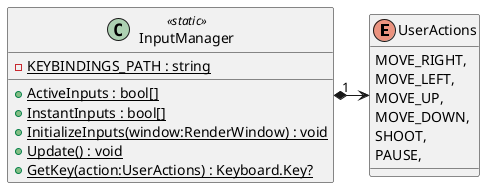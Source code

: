 @startuml
enum UserActions {
    MOVE_RIGHT,
    MOVE_LEFT,
    MOVE_UP,
    MOVE_DOWN,
    SHOOT,
    PAUSE,
}
class InputManager <<static>> {
    - {static} KEYBINDINGS_PATH : string
    + {method} {static} ActiveInputs : bool[]
    + {method} {static} InstantInputs : bool[]
    + {static} InitializeInputs(window:RenderWindow) : void
    + {static} Update() : void
    + {static} GetKey(action:UserActions) : Keyboard.Key?
}
InputManager "1" *-> UserActions
@enduml
